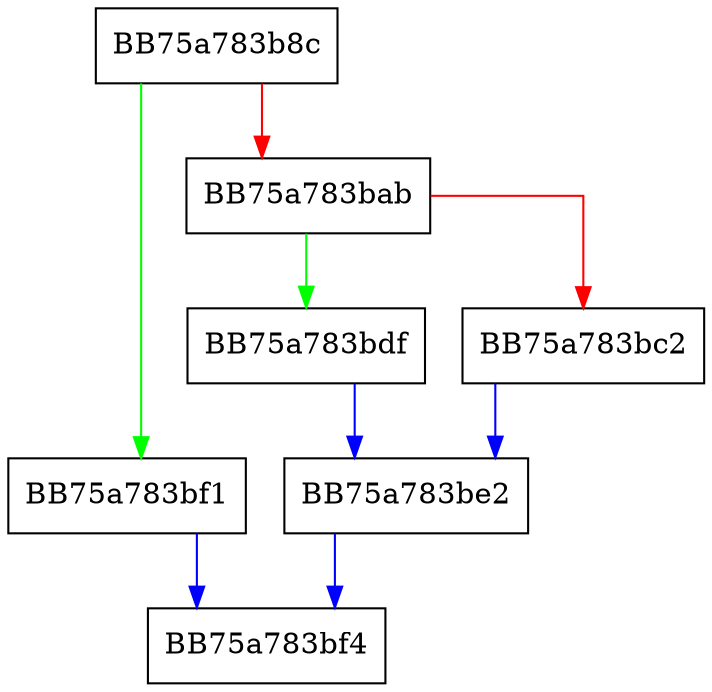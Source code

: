 digraph DName {
  node [shape="box"];
  graph [splines=ortho];
  BB75a783b8c -> BB75a783bf1 [color="green"];
  BB75a783b8c -> BB75a783bab [color="red"];
  BB75a783bab -> BB75a783bdf [color="green"];
  BB75a783bab -> BB75a783bc2 [color="red"];
  BB75a783bc2 -> BB75a783be2 [color="blue"];
  BB75a783bdf -> BB75a783be2 [color="blue"];
  BB75a783be2 -> BB75a783bf4 [color="blue"];
  BB75a783bf1 -> BB75a783bf4 [color="blue"];
}